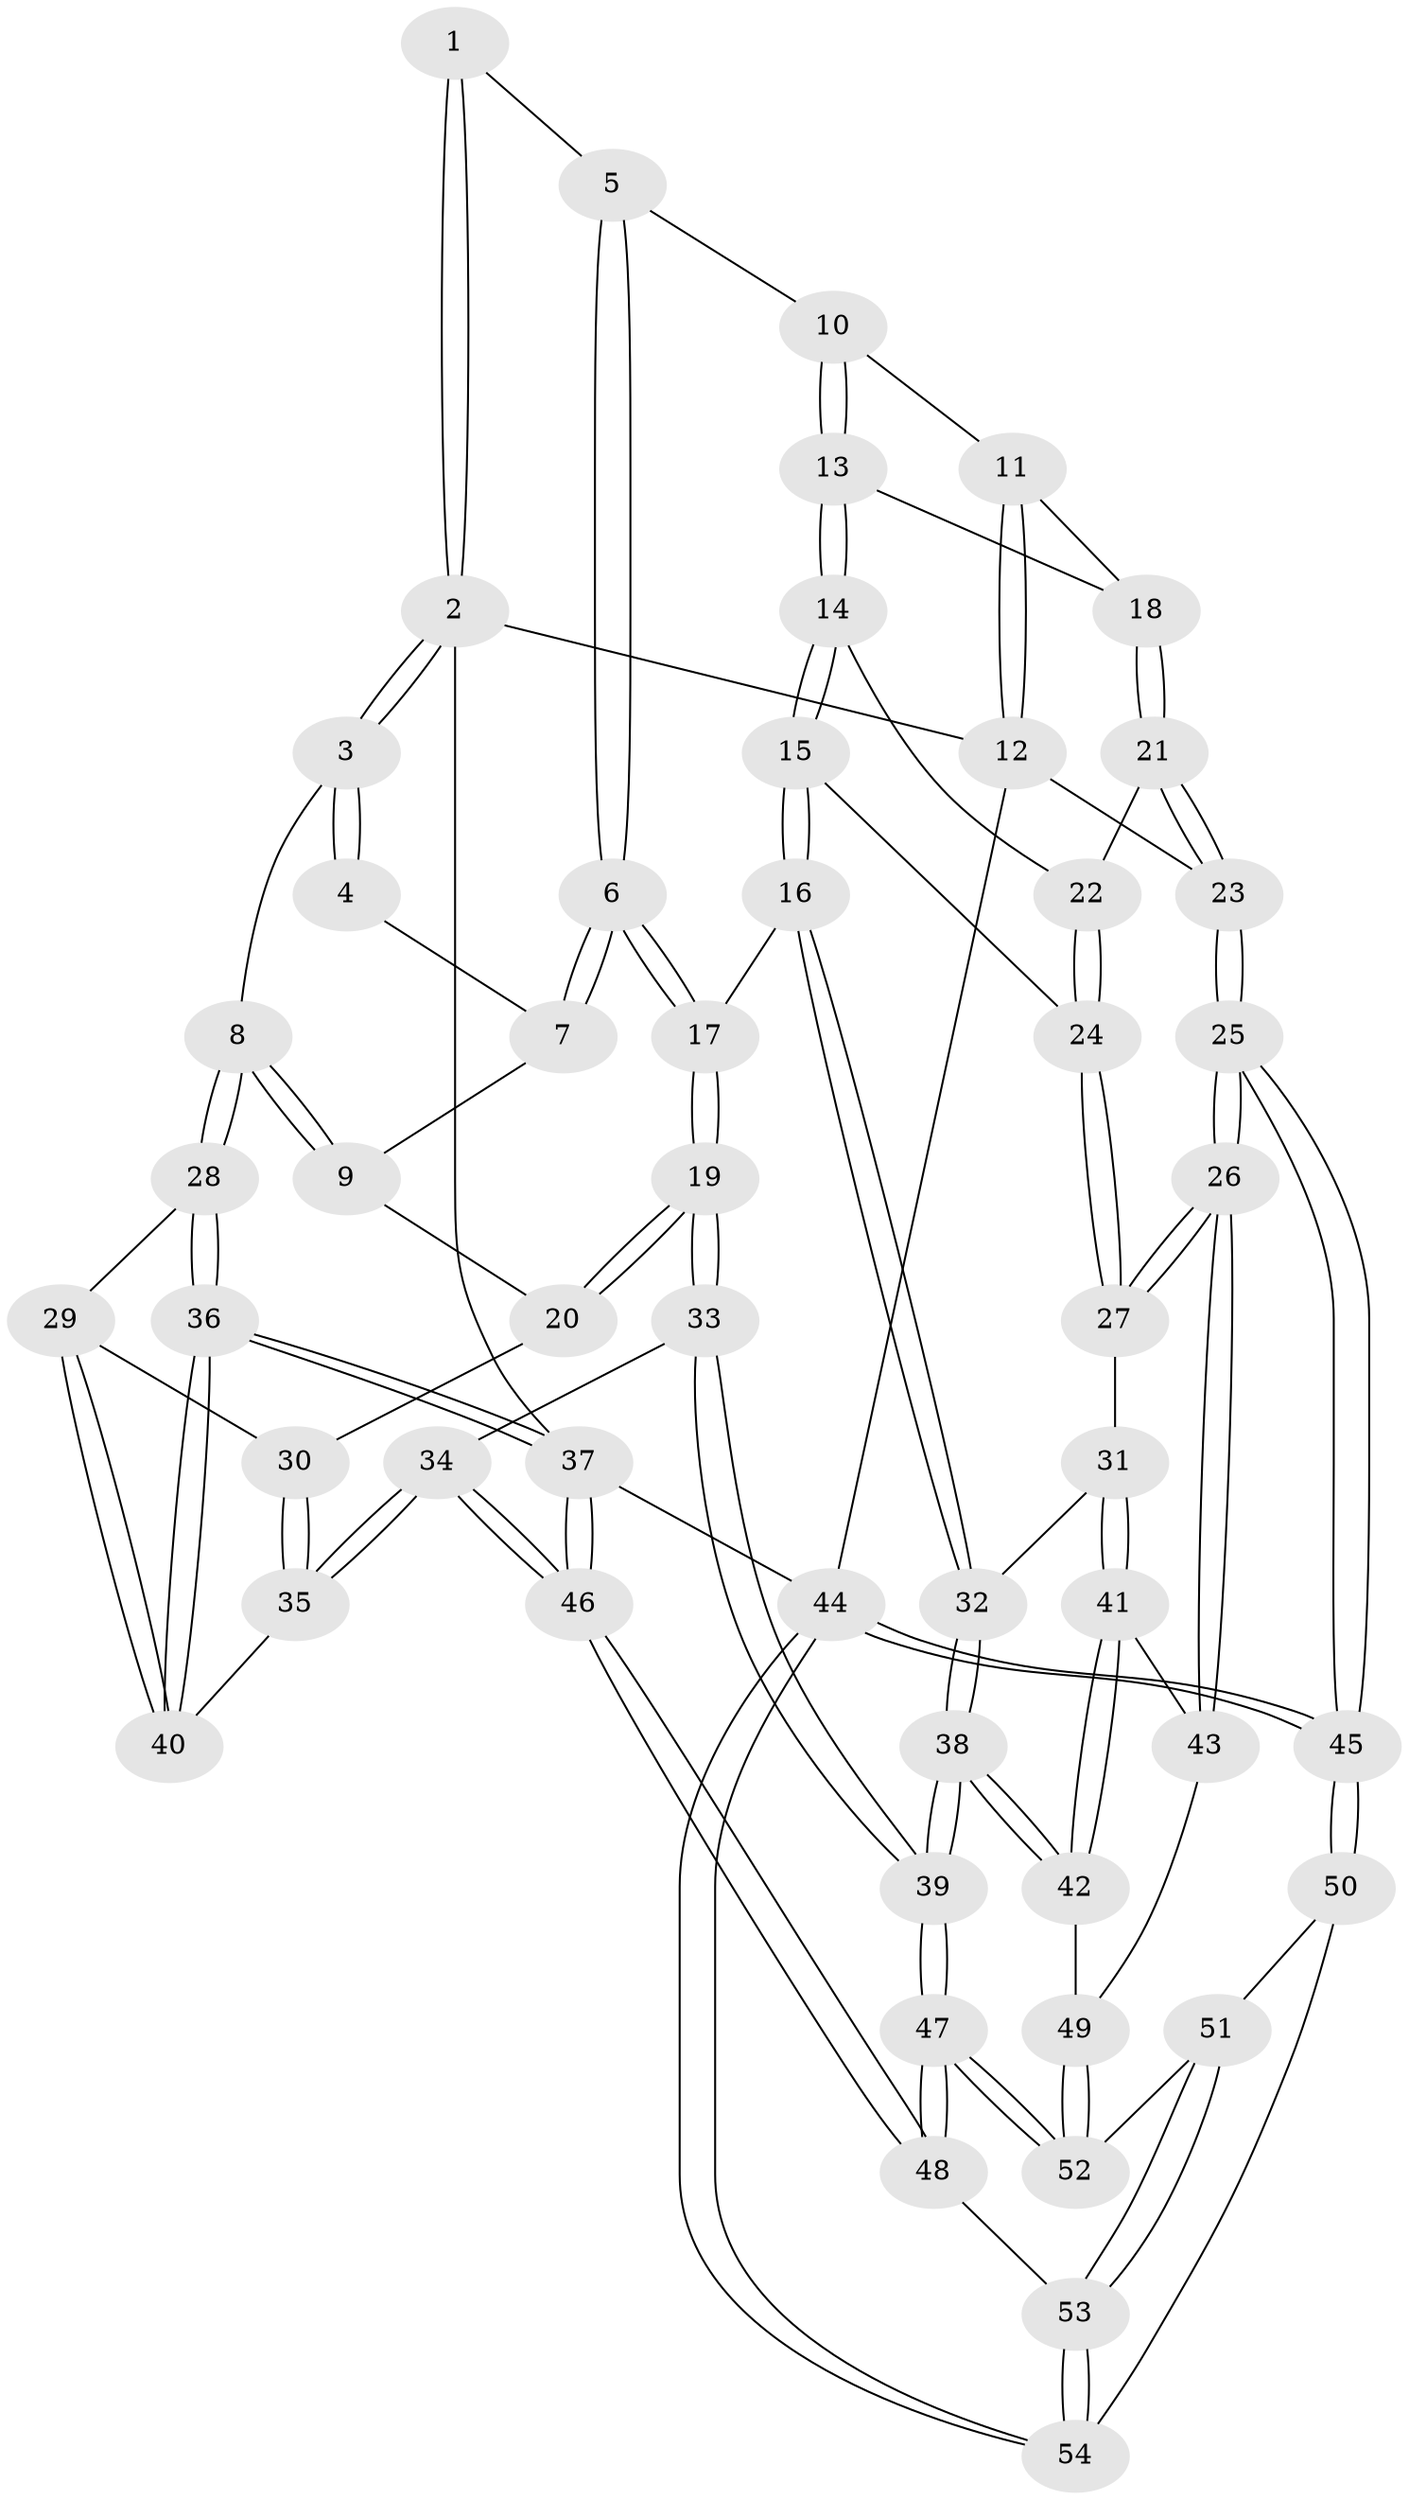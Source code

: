 // coarse degree distribution, {3: 0.21875, 8: 0.03125, 4: 0.34375, 5: 0.34375, 6: 0.0625}
// Generated by graph-tools (version 1.1) at 2025/42/03/06/25 10:42:30]
// undirected, 54 vertices, 132 edges
graph export_dot {
graph [start="1"]
  node [color=gray90,style=filled];
  1 [pos="+0.4592497694588886+0"];
  2 [pos="+0+0"];
  3 [pos="+0+0.20168369385645502"];
  4 [pos="+0.3938303661736128+0"];
  5 [pos="+0.5626628113302582+0"];
  6 [pos="+0.43042454988096834+0.29700203632104333"];
  7 [pos="+0.36733235344960263+0.015536171619784355"];
  8 [pos="+0+0.26172059413546334"];
  9 [pos="+0.32087373885987486+0.08645461767964419"];
  10 [pos="+0.564693154414893+0"];
  11 [pos="+1+0"];
  12 [pos="+1+0"];
  13 [pos="+0.6278583250732676+0.02031183422339268"];
  14 [pos="+0.6053170331450525+0.2600986196934878"];
  15 [pos="+0.5470353131040255+0.35877685156153366"];
  16 [pos="+0.5384339080936699+0.3696505844358888"];
  17 [pos="+0.43753795430515957+0.3867145770186989"];
  18 [pos="+0.8516692787741897+0.17030033381071677"];
  19 [pos="+0.40609758487547826+0.40201431423740513"];
  20 [pos="+0.27052409327974064+0.35192998447193996"];
  21 [pos="+0.937904120879916+0.2949641872288232"];
  22 [pos="+0.9213125797037537+0.3064369670397923"];
  23 [pos="+1+0.29159258454309767"];
  24 [pos="+0.8742601458794402+0.36791441663684177"];
  25 [pos="+1+0.6632129933399246"];
  26 [pos="+1+0.6751705324574634"];
  27 [pos="+0.8306220625352939+0.4491514130275234"];
  28 [pos="+0+0.3119378634000577"];
  29 [pos="+0.023018850361107582+0.33129566730250287"];
  30 [pos="+0.16290325331359787+0.355405187331122"];
  31 [pos="+0.788465971954797+0.5014408296576668"];
  32 [pos="+0.6296776718909699+0.46992030705571897"];
  33 [pos="+0.3943723659161116+0.5271463225313269"];
  34 [pos="+0.2554554689863606+0.6069611273744084"];
  35 [pos="+0.22448866392952035+0.5986312674975365"];
  36 [pos="+0+1"];
  37 [pos="+0+1"];
  38 [pos="+0.5788725863660139+0.7583371527808593"];
  39 [pos="+0.5196655457362065+0.808312507231651"];
  40 [pos="+0.16930291304373057+0.6152029637341337"];
  41 [pos="+0.7982705533386644+0.5559282909702992"];
  42 [pos="+0.5896317695718494+0.7546115545054306"];
  43 [pos="+0.9399430686795066+0.7189166103252349"];
  44 [pos="+1+1"];
  45 [pos="+1+1"];
  46 [pos="+0.3277209072157592+1"];
  47 [pos="+0.4634818661784786+0.9518081733692417"];
  48 [pos="+0.39950623377850036+1"];
  49 [pos="+0.914094649670279+0.7453070798219381"];
  50 [pos="+0.9191134563462052+0.926589827694804"];
  51 [pos="+0.8909787430450771+0.8774454581869517"];
  52 [pos="+0.8875637678639584+0.8452456126372403"];
  53 [pos="+0.6018017927337758+1"];
  54 [pos="+0.8650861557710584+1"];
  1 -- 2;
  1 -- 2;
  1 -- 5;
  2 -- 3;
  2 -- 3;
  2 -- 12;
  2 -- 37;
  3 -- 4;
  3 -- 4;
  3 -- 8;
  4 -- 7;
  5 -- 6;
  5 -- 6;
  5 -- 10;
  6 -- 7;
  6 -- 7;
  6 -- 17;
  6 -- 17;
  7 -- 9;
  8 -- 9;
  8 -- 9;
  8 -- 28;
  8 -- 28;
  9 -- 20;
  10 -- 11;
  10 -- 13;
  10 -- 13;
  11 -- 12;
  11 -- 12;
  11 -- 18;
  12 -- 23;
  12 -- 44;
  13 -- 14;
  13 -- 14;
  13 -- 18;
  14 -- 15;
  14 -- 15;
  14 -- 22;
  15 -- 16;
  15 -- 16;
  15 -- 24;
  16 -- 17;
  16 -- 32;
  16 -- 32;
  17 -- 19;
  17 -- 19;
  18 -- 21;
  18 -- 21;
  19 -- 20;
  19 -- 20;
  19 -- 33;
  19 -- 33;
  20 -- 30;
  21 -- 22;
  21 -- 23;
  21 -- 23;
  22 -- 24;
  22 -- 24;
  23 -- 25;
  23 -- 25;
  24 -- 27;
  24 -- 27;
  25 -- 26;
  25 -- 26;
  25 -- 45;
  25 -- 45;
  26 -- 27;
  26 -- 27;
  26 -- 43;
  26 -- 43;
  27 -- 31;
  28 -- 29;
  28 -- 36;
  28 -- 36;
  29 -- 30;
  29 -- 40;
  29 -- 40;
  30 -- 35;
  30 -- 35;
  31 -- 32;
  31 -- 41;
  31 -- 41;
  32 -- 38;
  32 -- 38;
  33 -- 34;
  33 -- 39;
  33 -- 39;
  34 -- 35;
  34 -- 35;
  34 -- 46;
  34 -- 46;
  35 -- 40;
  36 -- 37;
  36 -- 37;
  36 -- 40;
  36 -- 40;
  37 -- 46;
  37 -- 46;
  37 -- 44;
  38 -- 39;
  38 -- 39;
  38 -- 42;
  38 -- 42;
  39 -- 47;
  39 -- 47;
  41 -- 42;
  41 -- 42;
  41 -- 43;
  42 -- 49;
  43 -- 49;
  44 -- 45;
  44 -- 45;
  44 -- 54;
  44 -- 54;
  45 -- 50;
  45 -- 50;
  46 -- 48;
  46 -- 48;
  47 -- 48;
  47 -- 48;
  47 -- 52;
  47 -- 52;
  48 -- 53;
  49 -- 52;
  49 -- 52;
  50 -- 51;
  50 -- 54;
  51 -- 52;
  51 -- 53;
  51 -- 53;
  53 -- 54;
  53 -- 54;
}
